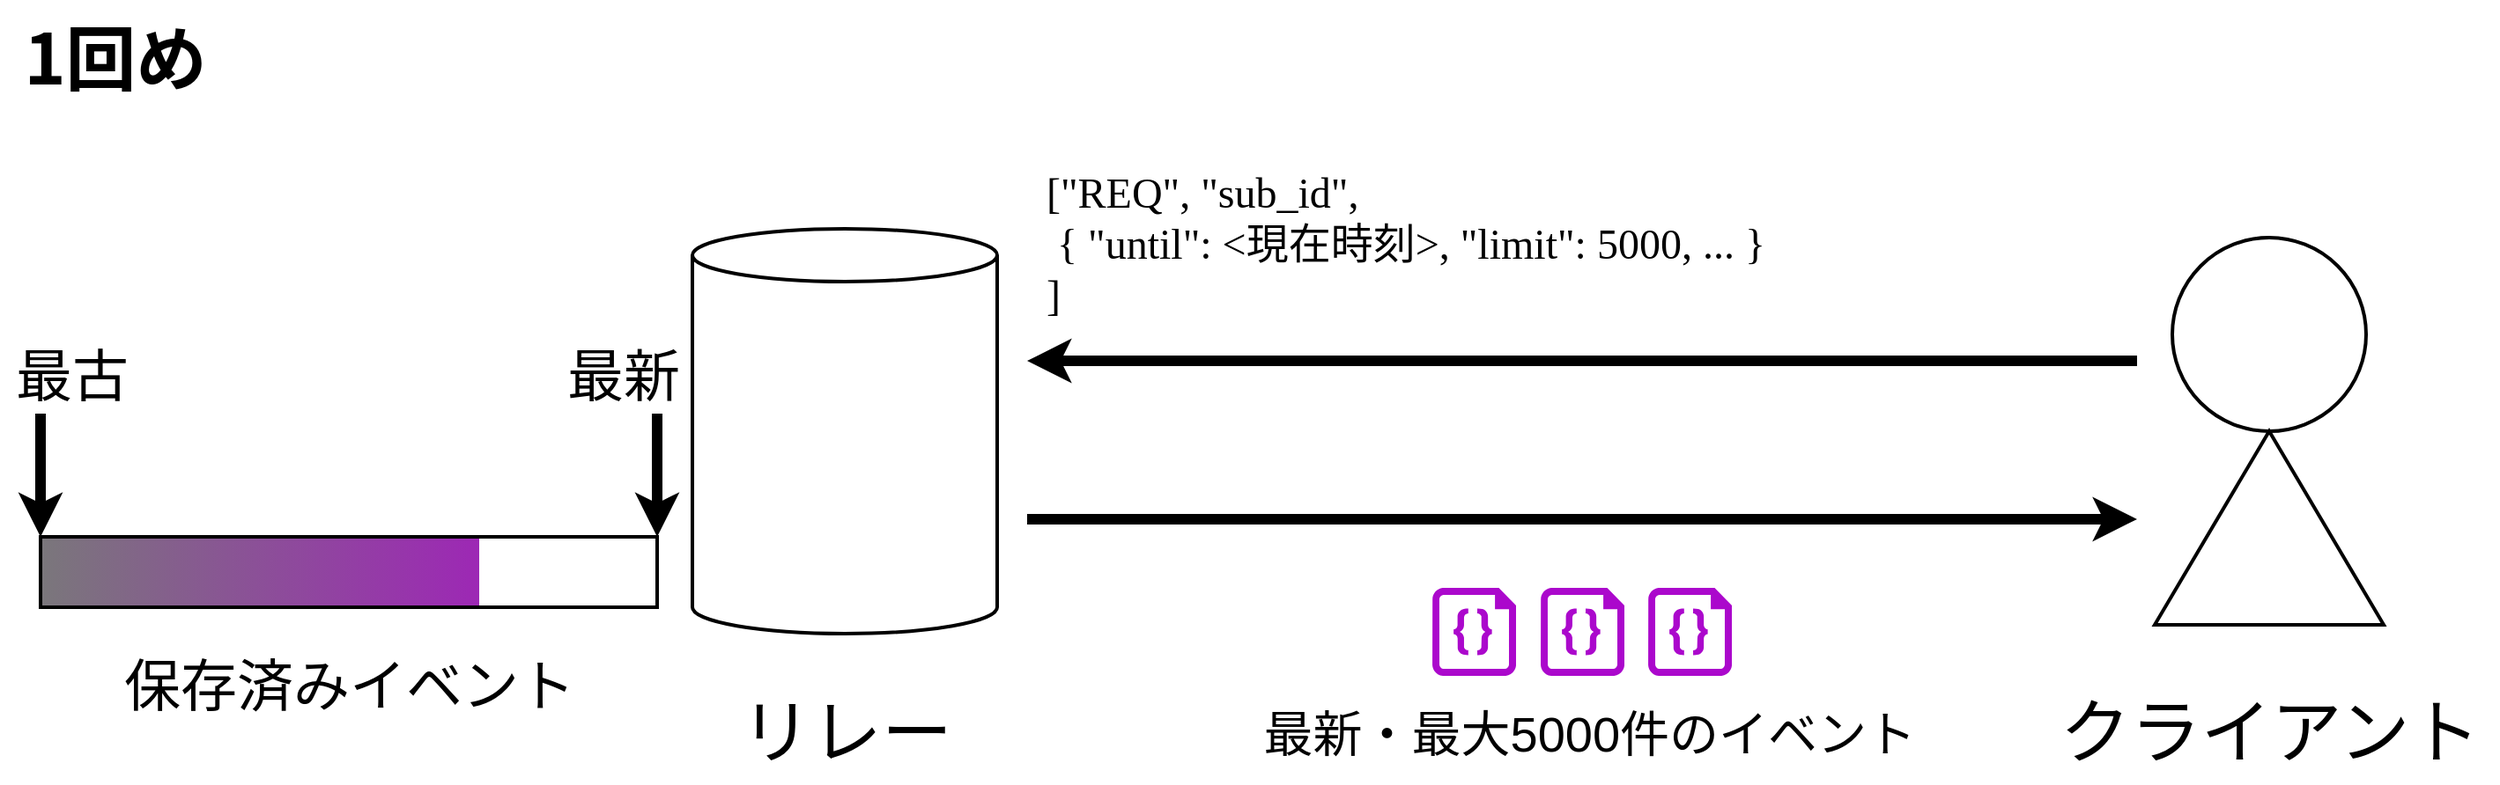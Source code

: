 <mxfile>
    <diagram id="YQlereqFKNG88Uhl_2Cm" name="ページ1">
        <mxGraphModel dx="1561" dy="1723" grid="1" gridSize="10" guides="1" tooltips="1" connect="1" arrows="1" fold="1" page="1" pageScale="1" pageWidth="1600" pageHeight="900" math="0" shadow="0">
            <root>
                <mxCell id="0"/>
                <mxCell id="1" parent="0"/>
                <mxCell id="6" value="" style="shape=cylinder3;whiteSpace=wrap;html=1;boundedLbl=1;backgroundOutline=1;size=15;strokeWidth=2;fontSize=40;fillColor=none;" parent="1" vertex="1">
                    <mxGeometry x="481" y="341" width="173" height="230" as="geometry"/>
                </mxCell>
                <mxCell id="7" value="" style="rounded=0;whiteSpace=wrap;html=1;strokeWidth=2;fontSize=40;fillColor=#AB08CC;gradientColor=#7A777B;gradientDirection=west;" parent="1" vertex="1">
                    <mxGeometry x="111" y="516" width="350" height="40" as="geometry"/>
                </mxCell>
                <mxCell id="9" value="" style="endArrow=classic;html=1;fontSize=40;strokeWidth=6;" parent="1" edge="1">
                    <mxGeometry width="50" height="50" relative="1" as="geometry">
                        <mxPoint x="1301" y="416" as="sourcePoint"/>
                        <mxPoint x="671" y="416" as="targetPoint"/>
                    </mxGeometry>
                </mxCell>
                <mxCell id="10" value="" style="endArrow=classic;html=1;fontSize=40;strokeWidth=6;" parent="1" edge="1">
                    <mxGeometry width="50" height="50" relative="1" as="geometry">
                        <mxPoint x="671" y="506" as="sourcePoint"/>
                        <mxPoint x="1301" y="506" as="targetPoint"/>
                    </mxGeometry>
                </mxCell>
                <mxCell id="11" value="クライアント" style="text;html=1;align=center;verticalAlign=middle;resizable=0;points=[];autosize=1;strokeColor=none;fillColor=none;fontSize=40;strokeWidth=2;" parent="1" vertex="1">
                    <mxGeometry x="1246" y="596" width="260" height="60" as="geometry"/>
                </mxCell>
                <mxCell id="12" value="リレー" style="text;html=1;align=center;verticalAlign=middle;resizable=0;points=[];autosize=1;strokeColor=none;fillColor=none;fontSize=40;strokeWidth=2;" parent="1" vertex="1">
                    <mxGeometry x="497.5" y="596" width="140" height="60" as="geometry"/>
                </mxCell>
                <mxCell id="13" value="" style="endArrow=classic;html=1;strokeWidth=6;fontSize=40;entryX=0;entryY=0;entryDx=0;entryDy=0;" parent="1" target="7" edge="1">
                    <mxGeometry width="50" height="50" relative="1" as="geometry">
                        <mxPoint x="111" y="446" as="sourcePoint"/>
                        <mxPoint x="108" y="476" as="targetPoint"/>
                    </mxGeometry>
                </mxCell>
                <mxCell id="14" value="保存済みイベント" style="text;html=1;align=center;verticalAlign=middle;resizable=0;points=[];autosize=1;strokeColor=none;fillColor=none;fontSize=32;strokeWidth=2;" parent="1" vertex="1">
                    <mxGeometry x="146" y="576" width="280" height="50" as="geometry"/>
                </mxCell>
                <mxCell id="15" value="" style="endArrow=classic;html=1;strokeWidth=6;fontSize=40;entryX=1;entryY=0;entryDx=0;entryDy=0;" parent="1" target="7" edge="1">
                    <mxGeometry width="50" height="50" relative="1" as="geometry">
                        <mxPoint x="461" y="446" as="sourcePoint"/>
                        <mxPoint x="438" y="496" as="targetPoint"/>
                    </mxGeometry>
                </mxCell>
                <mxCell id="16" value="最古" style="text;html=1;align=left;verticalAlign=middle;resizable=0;points=[];autosize=1;strokeColor=none;fillColor=none;fontSize=32;" parent="1" vertex="1">
                    <mxGeometry x="95" y="400" width="90" height="50" as="geometry"/>
                </mxCell>
                <mxCell id="18" value="最新" style="text;html=1;align=right;verticalAlign=middle;resizable=0;points=[];autosize=1;strokeColor=none;fillColor=none;fontSize=32;" parent="1" vertex="1">
                    <mxGeometry x="385" y="400" width="90" height="50" as="geometry"/>
                </mxCell>
                <mxCell id="19" value="[&quot;REQ&quot;, &quot;sub_id&quot;, &lt;br style=&quot;font-size: 24px;&quot;&gt;&amp;nbsp;{ &quot;until&quot;: &amp;lt;現在時刻&amp;gt;, &quot;limit&quot;: 5000, ... }&lt;br style=&quot;font-size: 24px;&quot;&gt;]" style="text;html=1;align=left;verticalAlign=middle;resizable=0;points=[];autosize=1;strokeColor=none;fillColor=none;fontSize=24;strokeWidth=2;fontFamily=JetBrains Mono;rotation=0;" parent="1" vertex="1">
                    <mxGeometry x="680" y="300" width="640" height="100" as="geometry"/>
                </mxCell>
                <mxCell id="20" value="" style="group" parent="1" vertex="1" connectable="0">
                    <mxGeometry x="1311" y="346" width="130" height="220" as="geometry"/>
                </mxCell>
                <mxCell id="3" value="" style="ellipse;whiteSpace=wrap;html=1;aspect=fixed;fontSize=40;fillColor=none;strokeWidth=2;" parent="20" vertex="1">
                    <mxGeometry x="10" width="110" height="110" as="geometry"/>
                </mxCell>
                <mxCell id="4" value="" style="triangle;whiteSpace=wrap;html=1;fontSize=40;rotation=-90;fillColor=none;strokeWidth=2;" parent="20" vertex="1">
                    <mxGeometry x="10" y="100" width="110" height="130" as="geometry"/>
                </mxCell>
                <mxCell id="32" value="" style="whiteSpace=wrap;html=1;fontSize=20;fillColor=#FFFFFF;strokeColor=none;rotation=0;" parent="1" vertex="1">
                    <mxGeometry x="360" y="517" width="100" height="38" as="geometry"/>
                </mxCell>
                <mxCell id="33" value="1回め" style="text;html=1;align=center;verticalAlign=middle;resizable=0;points=[];autosize=1;strokeColor=none;fillColor=none;fontFamily=Noto Sans CJK JP;fontSize=40;fontStyle=1" parent="1" vertex="1">
                    <mxGeometry x="88" y="211" width="130" height="60" as="geometry"/>
                </mxCell>
                <mxCell id="29" value="" style="group" parent="1" vertex="1" connectable="0">
                    <mxGeometry x="901" y="545" width="170" height="50" as="geometry"/>
                </mxCell>
                <mxCell id="24" value="" style="verticalLabelPosition=bottom;html=1;verticalAlign=top;align=center;strokeColor=none;fillColor=#AB08CC;shape=mxgraph.azure.code_file;pointerEvents=1;" parent="29" vertex="1">
                    <mxGeometry x="122.5" width="47.5" height="50" as="geometry"/>
                </mxCell>
                <mxCell id="27" value="" style="verticalLabelPosition=bottom;html=1;verticalAlign=top;align=center;strokeColor=none;fillColor=#AB08CC;shape=mxgraph.azure.code_file;pointerEvents=1;" parent="29" vertex="1">
                    <mxGeometry width="47.5" height="50" as="geometry"/>
                </mxCell>
                <mxCell id="28" value="" style="verticalLabelPosition=bottom;html=1;verticalAlign=top;align=center;strokeColor=none;fillColor=#AB08CC;shape=mxgraph.azure.code_file;pointerEvents=1;" parent="29" vertex="1">
                    <mxGeometry x="61.5" width="47.5" height="50" as="geometry"/>
                </mxCell>
                <mxCell id="30" value="&lt;font style=&quot;font-size: 28px;&quot;&gt;&amp;nbsp;最新・最大5000件のイベント&lt;/font&gt;" style="text;html=1;align=center;verticalAlign=middle;resizable=0;points=[];autosize=1;strokeColor=none;fillColor=none;fontSize=20;" parent="1" vertex="1">
                    <mxGeometry x="786" y="603" width="400" height="50" as="geometry"/>
                </mxCell>
            </root>
        </mxGraphModel>
    </diagram>
</mxfile>
